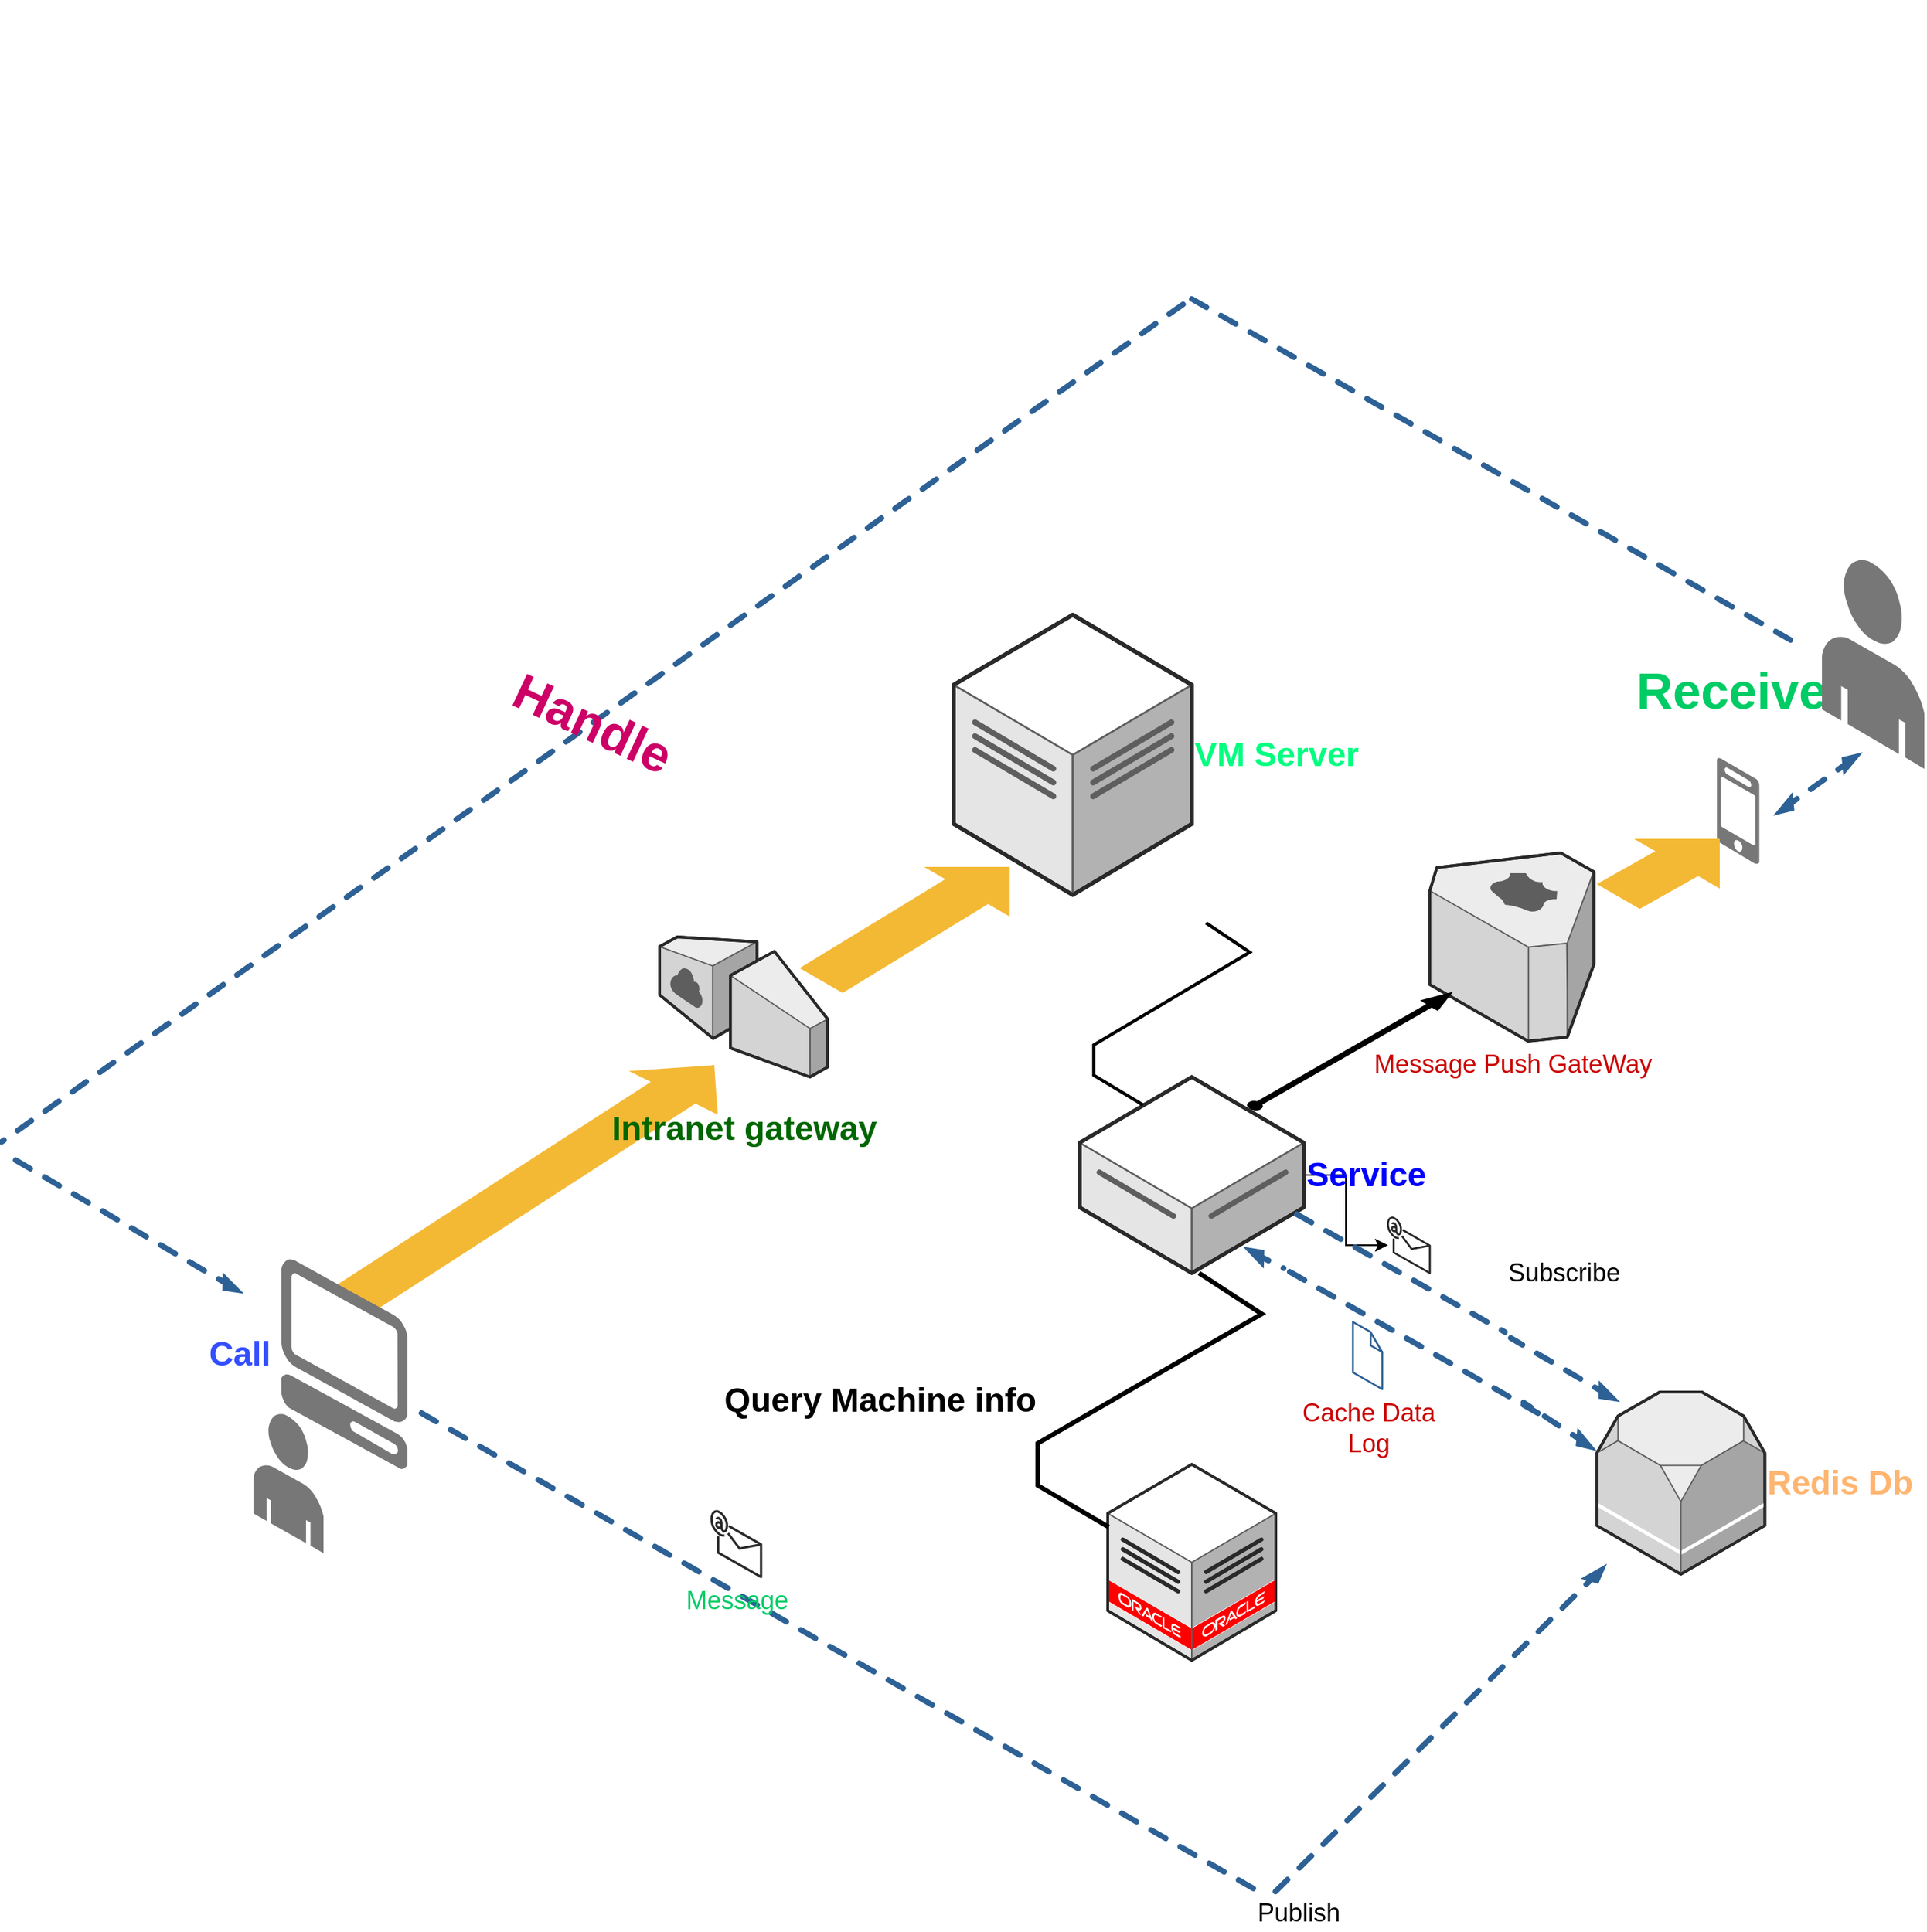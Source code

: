 <mxfile version="20.5.3" type="github">
  <diagram id="MKdxT-kbVQBQOqeZdq-M" name="第 1 页">
    <mxGraphModel dx="2157" dy="2290" grid="1" gridSize="10" guides="1" tooltips="1" connect="1" arrows="1" fold="1" page="1" pageScale="1" pageWidth="827" pageHeight="1169" math="0" shadow="0">
      <root>
        <mxCell id="0" />
        <mxCell id="1" parent="0" />
        <mxCell id="15rNjFRlz3vgorncTaDq-3" value="" style="verticalLabelPosition=bottom;html=1;verticalAlign=top;strokeWidth=1;align=center;outlineConnect=0;dashed=0;outlineConnect=0;shape=mxgraph.aws3d.end_user;strokeColor=none;fillColor=#777777;aspect=fixed;" vertex="1" parent="1">
          <mxGeometry x="180" y="710" width="50" height="100" as="geometry" />
        </mxCell>
        <mxCell id="15rNjFRlz3vgorncTaDq-8" value="" style="verticalLabelPosition=bottom;html=1;verticalAlign=top;strokeWidth=1;align=center;outlineConnect=0;dashed=0;outlineConnect=0;shape=mxgraph.aws3d.flatEdge2;strokeColor=none;fillColor=#F4B934;aspect=fixed;rotation=356;" vertex="1" parent="1">
          <mxGeometry x="230.74" y="471.23" width="284.16" height="157.86" as="geometry" />
        </mxCell>
        <mxCell id="15rNjFRlz3vgorncTaDq-4" value="&lt;h1&gt;&lt;font color=&quot;#334eff&quot;&gt;Call&amp;nbsp;&lt;/font&gt;&lt;/h1&gt;&lt;div&gt;&lt;font color=&quot;#334eff&quot;&gt;&lt;br&gt;&lt;/font&gt;&lt;/div&gt;" style="verticalLabelPosition=middle;html=1;verticalAlign=middle;strokeWidth=1;align=right;outlineConnect=0;dashed=0;outlineConnect=0;shape=mxgraph.aws3d.client;aspect=fixed;strokeColor=none;fillColor=#777777;direction=east;labelPosition=left;" vertex="1" parent="1">
          <mxGeometry x="200" y="600" width="90" height="150" as="geometry" />
        </mxCell>
        <mxCell id="15rNjFRlz3vgorncTaDq-7" value="&lt;h1&gt;&lt;font color=&quot;#006600&quot;&gt;Intranet gateway&lt;/font&gt;&lt;/h1&gt;" style="verticalLabelPosition=bottom;html=1;verticalAlign=top;strokeWidth=1;align=center;outlineConnect=0;dashed=0;outlineConnect=0;shape=mxgraph.aws3d.internetGateway;fillColor=#ECECEC;strokeColor=#5E5E5E;aspect=fixed;direction=east;flipH=1;" vertex="1" parent="1">
          <mxGeometry x="470" y="370" width="120" height="100" as="geometry" />
        </mxCell>
        <mxCell id="15rNjFRlz3vgorncTaDq-58" value="" style="edgeStyle=orthogonalEdgeStyle;rounded=0;orthogonalLoop=1;jettySize=auto;html=1;fontSize=18;fontColor=#CC0066;" edge="1" parent="1" source="15rNjFRlz3vgorncTaDq-9" target="15rNjFRlz3vgorncTaDq-31">
          <mxGeometry relative="1" as="geometry" />
        </mxCell>
        <mxCell id="15rNjFRlz3vgorncTaDq-59" value="" style="edgeStyle=orthogonalEdgeStyle;rounded=0;orthogonalLoop=1;jettySize=auto;html=1;fontSize=18;fontColor=#CC0066;" edge="1" parent="1" source="15rNjFRlz3vgorncTaDq-9" target="15rNjFRlz3vgorncTaDq-31">
          <mxGeometry relative="1" as="geometry" />
        </mxCell>
        <mxCell id="15rNjFRlz3vgorncTaDq-9" value="&lt;h1&gt;&lt;font color=&quot;#0000ff&quot;&gt;Service&lt;/font&gt;&lt;/h1&gt;" style="verticalLabelPosition=middle;html=1;verticalAlign=middle;strokeWidth=1;align=left;outlineConnect=0;dashed=0;outlineConnect=0;shape=mxgraph.aws3d.dataServer;strokeColor=#5E5E5E;aspect=fixed;labelPosition=right;" vertex="1" parent="1">
          <mxGeometry x="770" y="470" width="160" height="140" as="geometry" />
        </mxCell>
        <mxCell id="15rNjFRlz3vgorncTaDq-11" value="" style="verticalLabelPosition=bottom;html=1;verticalAlign=top;strokeWidth=1;align=center;outlineConnect=0;dashed=0;outlineConnect=0;shape=mxgraph.aws3d.flatEdge2;strokeColor=none;fillColor=#F4B934;aspect=fixed;" vertex="1" parent="1">
          <mxGeometry x="570" y="320" width="150" height="90" as="geometry" />
        </mxCell>
        <mxCell id="15rNjFRlz3vgorncTaDq-12" value="&lt;h1&gt;&lt;font color=&quot;#00ff80&quot;&gt;VM Server&lt;/font&gt;&lt;/h1&gt;" style="verticalLabelPosition=middle;html=1;verticalAlign=middle;strokeWidth=1;align=left;outlineConnect=0;dashed=0;outlineConnect=0;shape=mxgraph.aws3d.dataCenter;strokeColor=#5E5E5E;aspect=fixed;labelPosition=right;" vertex="1" parent="1">
          <mxGeometry x="680" y="140" width="170" height="200" as="geometry" />
        </mxCell>
        <mxCell id="15rNjFRlz3vgorncTaDq-13" value="" style="verticalLabelPosition=bottom;html=1;verticalAlign=top;strokeWidth=1;align=center;outlineConnect=0;dashed=0;outlineConnect=0;shape=mxgraph.aws3d.edge2;strokeColor=#000000;aspect=fixed;direction=west;flipV=1;" vertex="1" parent="1">
          <mxGeometry x="780" y="360" width="111.43" height="130" as="geometry" />
        </mxCell>
        <mxCell id="15rNjFRlz3vgorncTaDq-14" value="" style="verticalLabelPosition=bottom;html=1;verticalAlign=top;strokeWidth=1;align=center;outlineConnect=0;dashed=0;outlineConnect=0;shape=mxgraph.aws3d.oracleDataCenter;fillColor=#ffffff;strokeColor=#5E5E5E;aspect=fixed;" vertex="1" parent="1">
          <mxGeometry x="790" y="746.55" width="120" height="140" as="geometry" />
        </mxCell>
        <mxCell id="15rNjFRlz3vgorncTaDq-15" value="&lt;h1&gt;Query Machine info&lt;/h1&gt;" style="verticalLabelPosition=middle;html=1;verticalAlign=middle;strokeWidth=1;align=right;outlineConnect=0;dashed=0;outlineConnect=0;shape=mxgraph.aws3d.edge2;strokeColor=#000000;aspect=fixed;direction=west;flipH=0;flipV=1;labelPosition=left;" vertex="1" parent="1">
          <mxGeometry x="740" y="610" width="160.01" height="181.33" as="geometry" />
        </mxCell>
        <mxCell id="15rNjFRlz3vgorncTaDq-17" value="&lt;h1&gt;&lt;font color=&quot;#ffb570&quot;&gt;Redis Db&lt;/font&gt;&lt;/h1&gt;" style="verticalLabelPosition=middle;html=1;verticalAlign=middle;strokeWidth=1;align=left;outlineConnect=0;dashed=0;outlineConnect=0;shape=mxgraph.aws3d.rds;fillColor=#ECECEC;strokeColor=#5E5E5E;aspect=fixed;labelPosition=right;" vertex="1" parent="1">
          <mxGeometry x="1139.23" y="695" width="120" height="130" as="geometry" />
        </mxCell>
        <mxCell id="15rNjFRlz3vgorncTaDq-24" value="Publish" style="verticalLabelPosition=bottom;html=1;verticalAlign=top;strokeWidth=1;align=left;outlineConnect=0;dashed=0;outlineConnect=0;shape=mxgraph.aws3d.dashedArrowlessEdge2;strokeColor=#2D6195;aspect=fixed;fontSize=18;labelPosition=right;" vertex="1" parent="1">
          <mxGeometry x="300" y="710" width="595" height="340" as="geometry" />
        </mxCell>
        <mxCell id="15rNjFRlz3vgorncTaDq-25" value="" style="verticalLabelPosition=bottom;html=1;verticalAlign=top;strokeWidth=1;align=center;outlineConnect=0;dashed=0;outlineConnect=0;shape=mxgraph.aws3d.dashedEdge2;strokeColor=#2D6195;aspect=fixed;fontSize=18;rotation=-15;" vertex="1" parent="1">
          <mxGeometry x="881.82" y="852.4" width="291.11" height="165.83" as="geometry" />
        </mxCell>
        <mxCell id="15rNjFRlz3vgorncTaDq-30" value="Message" style="verticalLabelPosition=bottom;html=1;verticalAlign=top;strokeWidth=1;align=center;outlineConnect=0;dashed=0;outlineConnect=0;shape=mxgraph.aws3d.email;aspect=fixed;strokeColor=#292929;fontSize=18;fontColor=#00CC66;" vertex="1" parent="1">
          <mxGeometry x="507" y="780" width="35.46" height="47" as="geometry" />
        </mxCell>
        <mxCell id="15rNjFRlz3vgorncTaDq-31" value="" style="verticalLabelPosition=bottom;html=1;verticalAlign=top;strokeWidth=1;align=center;outlineConnect=0;dashed=0;outlineConnect=0;shape=mxgraph.aws3d.email;aspect=fixed;strokeColor=#292929;fontSize=18;fontColor=#00CC66;" vertex="1" parent="1">
          <mxGeometry x="990.0" y="570.23" width="30" height="39.77" as="geometry" />
        </mxCell>
        <mxCell id="15rNjFRlz3vgorncTaDq-32" value="&lt;font color=&quot;#cc0000&quot;&gt;Message Push GateWay&lt;/font&gt;" style="verticalLabelPosition=bottom;html=1;verticalAlign=top;strokeWidth=1;align=center;outlineConnect=0;dashed=0;outlineConnect=0;shape=mxgraph.aws3d.route53;fillColor=#ECECEC;strokeColor=#5E5E5E;aspect=fixed;fontSize=18;fontColor=#00CC66;" vertex="1" parent="1">
          <mxGeometry x="1020" y="310" width="117.17" height="134.4" as="geometry" />
        </mxCell>
        <mxCell id="15rNjFRlz3vgorncTaDq-33" value="" style="verticalLabelPosition=bottom;html=1;verticalAlign=top;strokeWidth=1;align=center;outlineConnect=0;dashed=0;outlineConnect=0;shape=mxgraph.aws3d.arrowNE;fillColor=#000000;aspect=fixed;fontSize=18;fontColor=#00CC66;" vertex="1" parent="1">
          <mxGeometry x="890" y="410" width="145.28" height="83.02" as="geometry" />
        </mxCell>
        <mxCell id="15rNjFRlz3vgorncTaDq-34" value="&lt;h1&gt;Receive&amp;nbsp;&lt;/h1&gt;" style="verticalLabelPosition=top;html=1;verticalAlign=bottom;strokeWidth=1;align=center;outlineConnect=0;dashed=0;outlineConnect=0;shape=mxgraph.aws3d.mobile_worker;aspect=fixed;strokeColor=none;fillColor=#777777;fontSize=18;fontColor=#00CC66;labelPosition=center;" vertex="1" parent="1">
          <mxGeometry x="1225" y="242.2" width="30.24" height="75.6" as="geometry" />
        </mxCell>
        <mxCell id="15rNjFRlz3vgorncTaDq-35" value="" style="verticalLabelPosition=bottom;html=1;verticalAlign=top;strokeWidth=1;align=center;outlineConnect=0;dashed=0;outlineConnect=0;shape=mxgraph.aws3d.end_user;strokeColor=none;fillColor=#777777;aspect=fixed;fontSize=18;fontColor=#00CC66;" vertex="1" parent="1">
          <mxGeometry x="1300" y="100" width="73.16" height="150" as="geometry" />
        </mxCell>
        <mxCell id="15rNjFRlz3vgorncTaDq-36" value="" style="verticalLabelPosition=bottom;html=1;verticalAlign=top;strokeWidth=1;align=center;outlineConnect=0;dashed=0;outlineConnect=0;shape=mxgraph.aws3d.flatEdge2;strokeColor=none;fillColor=#F4B934;aspect=fixed;fontSize=18;fontColor=#00CC66;direction=east;flipV=0;" vertex="1" parent="1">
          <mxGeometry x="1139.23" y="300" width="87.78" height="50" as="geometry" />
        </mxCell>
        <mxCell id="15rNjFRlz3vgorncTaDq-37" value="" style="verticalLabelPosition=bottom;html=1;verticalAlign=top;strokeWidth=1;align=center;outlineConnect=0;dashed=0;outlineConnect=0;shape=mxgraph.aws3d.dashedEdge2;strokeColor=#2D6195;aspect=fixed;fontSize=18;fontColor=#00CC66;direction=south;rotation=-30;" vertex="1" parent="1">
          <mxGeometry x="1094.42" y="639.92" width="44.81" height="78.66" as="geometry" />
        </mxCell>
        <mxCell id="15rNjFRlz3vgorncTaDq-26" value="Subscribe" style="verticalLabelPosition=middle;html=1;verticalAlign=middle;strokeWidth=1;align=left;outlineConnect=0;dashed=0;outlineConnect=0;shape=mxgraph.aws3d.dashedArrowlessEdge2;strokeColor=#2D6195;aspect=fixed;fontSize=18;labelPosition=right;" vertex="1" parent="1">
          <mxGeometry x="925" y="568" width="148.6" height="84.08" as="geometry" />
        </mxCell>
        <mxCell id="15rNjFRlz3vgorncTaDq-41" value="" style="verticalLabelPosition=bottom;html=1;verticalAlign=top;strokeWidth=1;align=center;outlineConnect=0;dashed=0;outlineConnect=0;shape=mxgraph.aws3d.dashedArrowlessEdge2;strokeColor=#2D6195;aspect=fixed;fontSize=18;fontColor=#CC0000;" vertex="1" parent="1">
          <mxGeometry x="920" y="609.09" width="177.16" height="100.91" as="geometry" />
        </mxCell>
        <mxCell id="15rNjFRlz3vgorncTaDq-42" value="" style="verticalLabelPosition=bottom;html=1;verticalAlign=top;strokeWidth=1;align=center;outlineConnect=0;dashed=0;outlineConnect=0;shape=mxgraph.aws3d.dashedEdge2;strokeColor=#2D6195;aspect=fixed;fontSize=18;fontColor=#CC0000;direction=south;rotation=335;" vertex="1" parent="1">
          <mxGeometry x="1096.69" y="692.95" width="32.81" height="53.6" as="geometry" />
        </mxCell>
        <mxCell id="15rNjFRlz3vgorncTaDq-43" value="" style="verticalLabelPosition=bottom;html=1;verticalAlign=top;strokeWidth=1;align=center;outlineConnect=0;dashed=0;outlineConnect=0;shape=mxgraph.aws3d.dashedEdge2;strokeColor=#2D6195;aspect=fixed;fontSize=18;fontColor=#CC0000;direction=north;rotation=331;" vertex="1" parent="1">
          <mxGeometry x="892" y="585" width="18" height="27.6" as="geometry" />
        </mxCell>
        <mxCell id="15rNjFRlz3vgorncTaDq-44" value="Cache Data&lt;br&gt;Log&lt;br&gt;" style="verticalLabelPosition=bottom;html=1;verticalAlign=top;strokeWidth=1;align=center;outlineConnect=0;dashed=0;outlineConnect=0;shape=mxgraph.aws3d.file;aspect=fixed;strokeColor=#2d6195;fillColor=#ffffff;fontSize=18;fontColor=#CC0000;" vertex="1" parent="1">
          <mxGeometry x="965.07" y="644.95" width="20.95" height="48" as="geometry" />
        </mxCell>
        <mxCell id="15rNjFRlz3vgorncTaDq-53" value="" style="verticalLabelPosition=bottom;html=1;verticalAlign=top;strokeWidth=1;align=center;outlineConnect=0;dashed=0;outlineConnect=0;shape=mxgraph.aws3d.dashedArrowlessEdge2;strokeColor=#2D6195;aspect=fixed;fontSize=18;fontColor=#006600;" vertex="1" parent="1">
          <mxGeometry x="850" y="-85.57" width="429.37" height="244.57" as="geometry" />
        </mxCell>
        <mxCell id="15rNjFRlz3vgorncTaDq-54" value="&lt;h1&gt;&lt;font color=&quot;#cc0066&quot;&gt;Handle&lt;/font&gt;&lt;/h1&gt;" style="verticalLabelPosition=middle;html=1;verticalAlign=middle;strokeWidth=1;align=center;outlineConnect=0;dashed=0;outlineConnect=0;shape=mxgraph.aws3d.dashedArrowlessEdge2;strokeColor=#2D6195;aspect=fixed;fontSize=18;fontColor=#006600;direction=south;rotation=25;labelPosition=center;" vertex="1" parent="1">
          <mxGeometry x="166.06" y="-231.9" width="511.79" height="898.43" as="geometry" />
        </mxCell>
        <mxCell id="15rNjFRlz3vgorncTaDq-55" value="" style="verticalLabelPosition=bottom;html=1;verticalAlign=top;strokeWidth=1;align=center;outlineConnect=0;dashed=0;outlineConnect=0;shape=mxgraph.aws3d.dashedEdge2;strokeColor=#2D6195;aspect=fixed;fontSize=18;fontColor=#006600;direction=south;rotation=-30;" vertex="1" parent="1">
          <mxGeometry x="40" y="490" width="97.1" height="170.47" as="geometry" />
        </mxCell>
        <mxCell id="15rNjFRlz3vgorncTaDq-57" value="" style="verticalLabelPosition=bottom;html=1;verticalAlign=top;strokeWidth=1;align=center;outlineConnect=0;dashed=0;outlineConnect=0;shape=mxgraph.aws3d.dashedEdgeDouble2;strokeColor=#2D6195;aspect=fixed;fontSize=18;fontColor=#CC0066;direction=north;rotation=25;" vertex="1" parent="1">
          <mxGeometry x="1277.75" y="226.66" width="38.85" height="68.19" as="geometry" />
        </mxCell>
      </root>
    </mxGraphModel>
  </diagram>
</mxfile>
